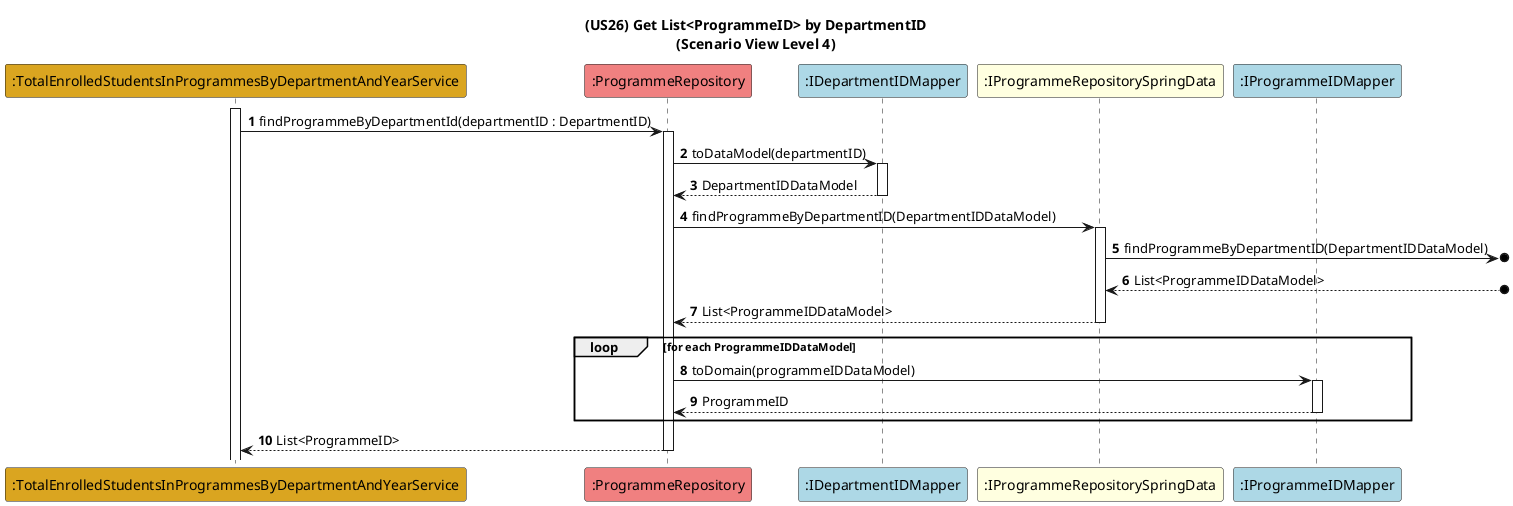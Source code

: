 @startuml
title (US26) Get List<ProgrammeID> by DepartmentID\n(Scenario View Level 4)

autonumber

participant ":TotalEnrolledStudentsInProgrammesByDepartmentAndYearService" as Service #goldenrod
participant ":ProgrammeRepository" as ProgRepo #lightcoral
participant ":IDepartmentIDMapper" as DepIDMapper #lightblue
participant ":IProgrammeRepositorySpringData" as ProgRepoSpringData #lightyellow
participant ":IProgrammeIDMapper" as ProgIDMapper #lightblue
activate Service

Service -> ProgRepo ++: findProgrammeByDepartmentId(departmentID : DepartmentID)

ProgRepo -> DepIDMapper ++: toDataModel(departmentID)
DepIDMapper --> ProgRepo --: DepartmentIDDataModel

ProgRepo -> ProgRepoSpringData ++: findProgrammeByDepartmentID(DepartmentIDDataModel)
ProgRepoSpringData ->o]: findProgrammeByDepartmentID(DepartmentIDDataModel)
ProgRepoSpringData <--o]: List<ProgrammeIDDataModel>

ProgRepoSpringData --> ProgRepo --: List<ProgrammeIDDataModel>


loop for each ProgrammeIDDataModel
    ProgRepo -> ProgIDMapper ++: toDomain(programmeIDDataModel)
    ProgIDMapper --> ProgRepo --: ProgrammeID
end

ProgRepo --> Service --: List<ProgrammeID>

@enduml

